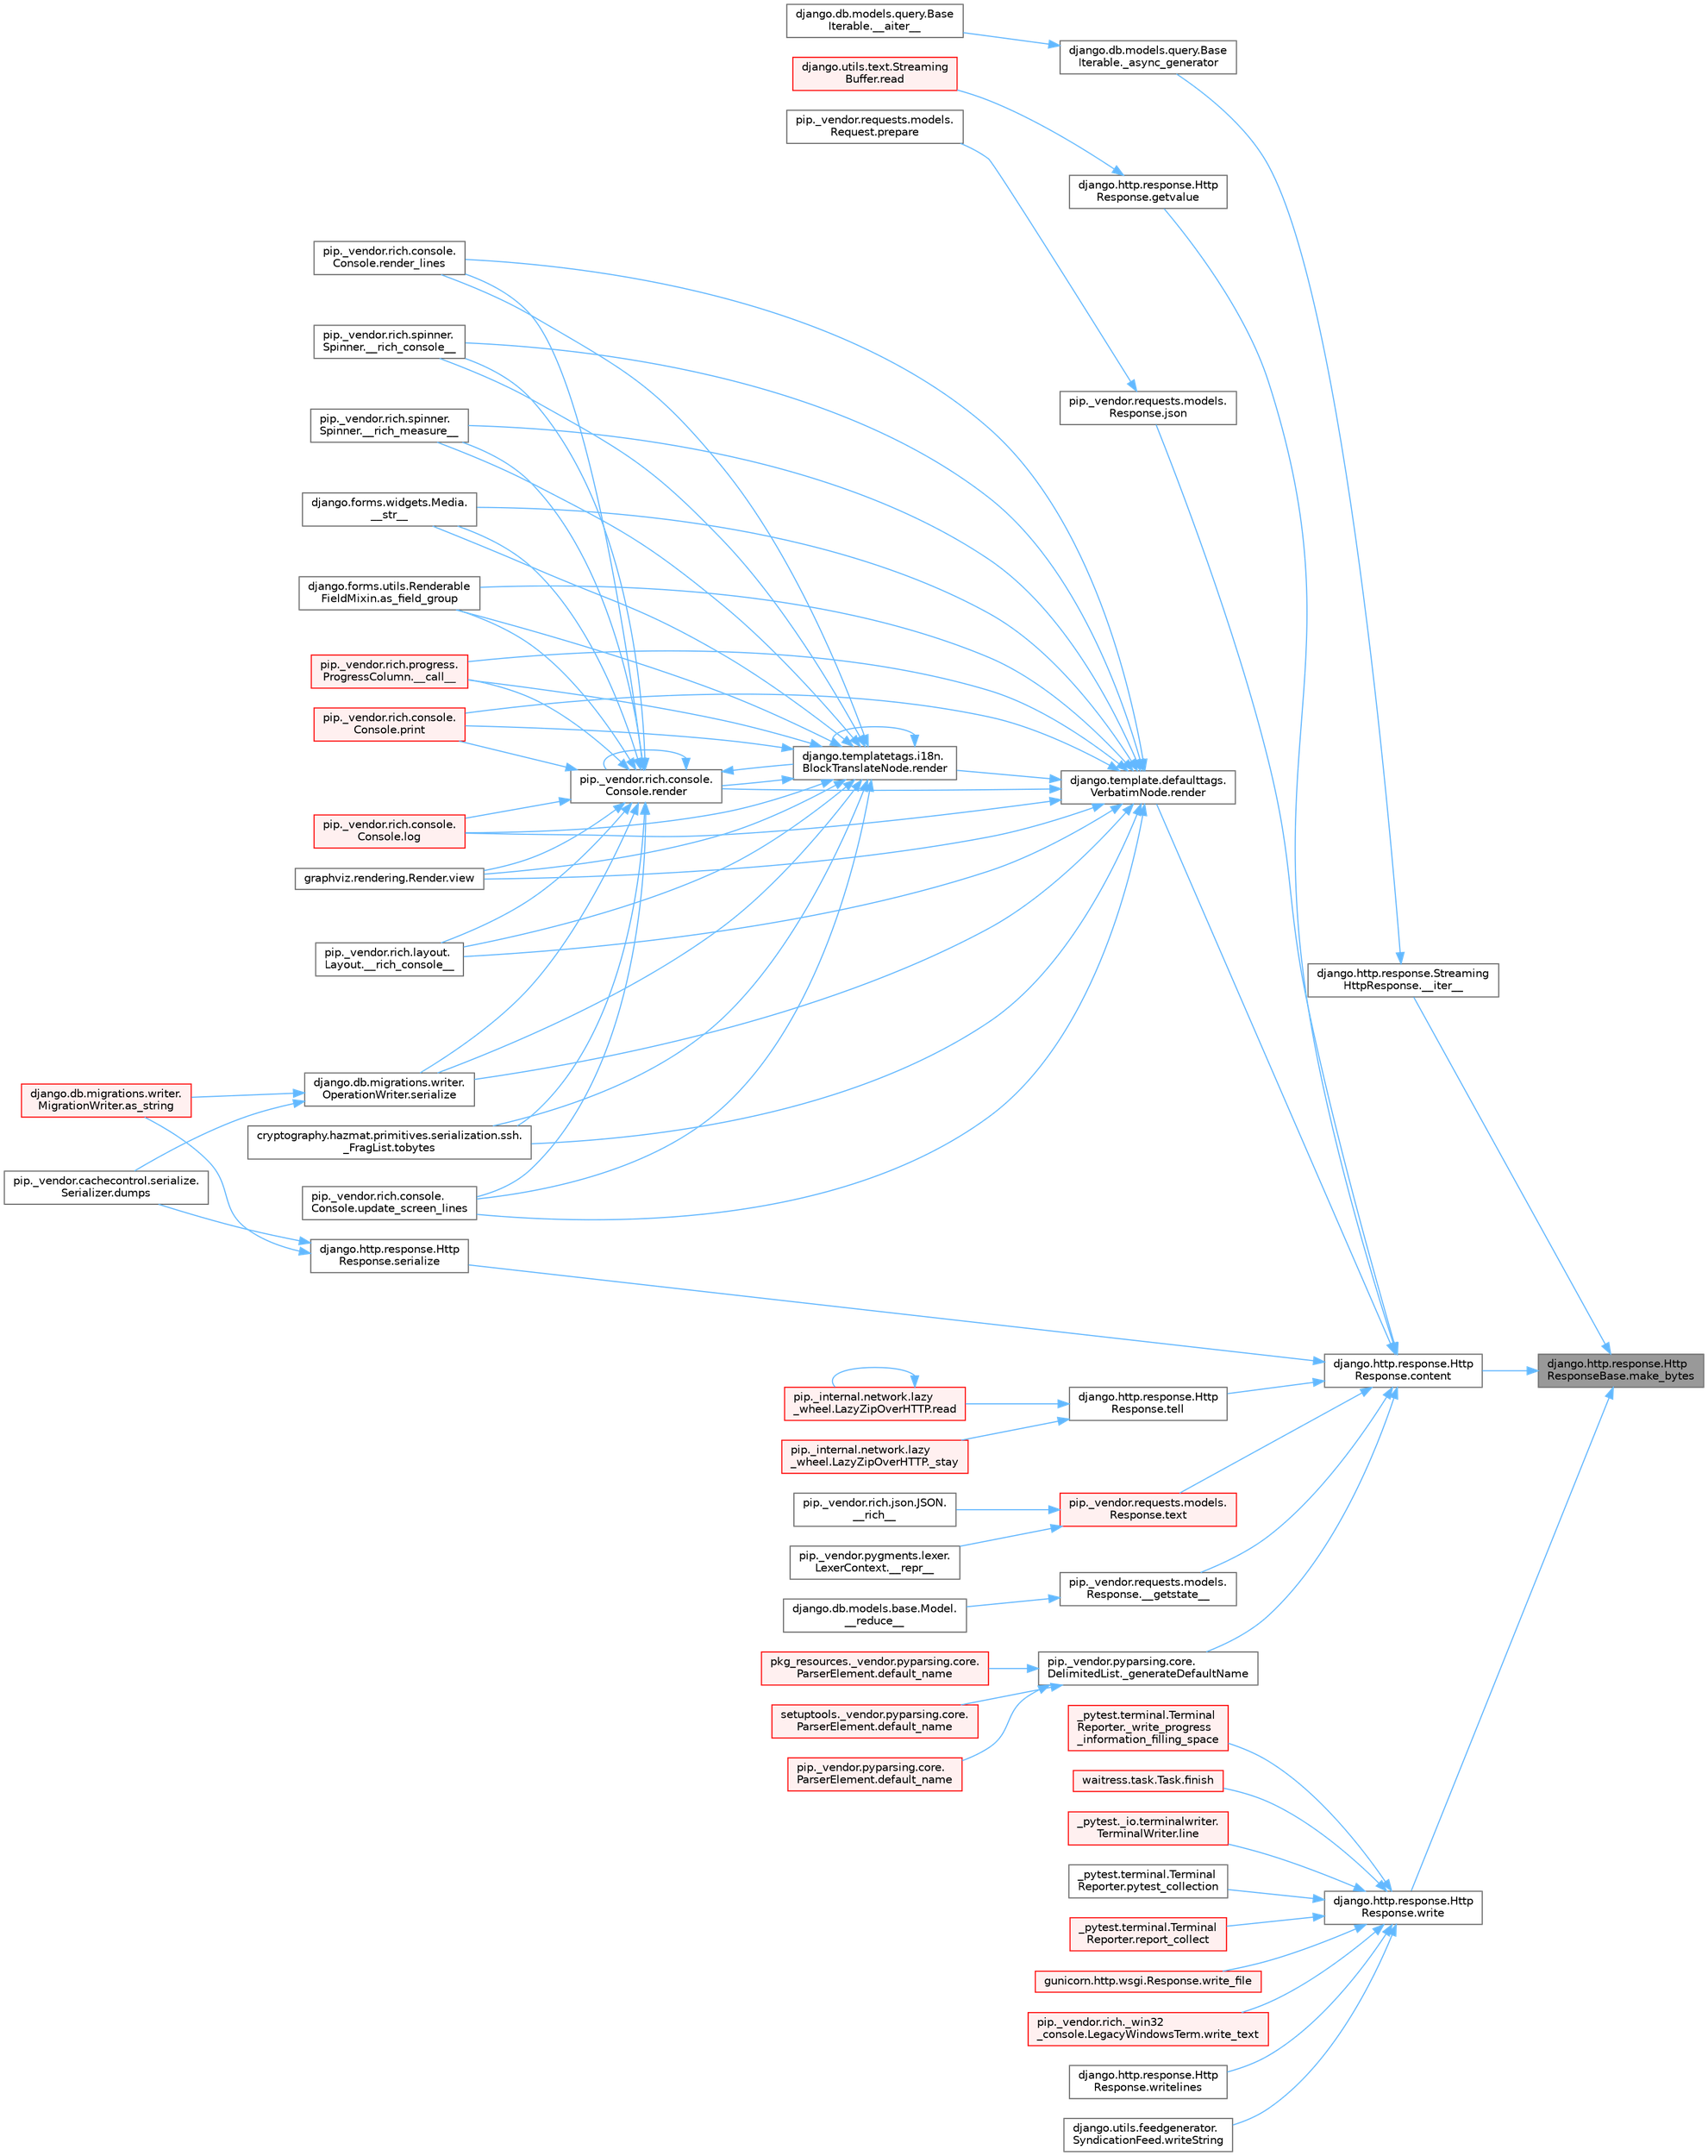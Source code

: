 digraph "django.http.response.HttpResponseBase.make_bytes"
{
 // LATEX_PDF_SIZE
  bgcolor="transparent";
  edge [fontname=Helvetica,fontsize=10,labelfontname=Helvetica,labelfontsize=10];
  node [fontname=Helvetica,fontsize=10,shape=box,height=0.2,width=0.4];
  rankdir="RL";
  Node1 [id="Node000001",label="django.http.response.Http\lResponseBase.make_bytes",height=0.2,width=0.4,color="gray40", fillcolor="grey60", style="filled", fontcolor="black",tooltip=" "];
  Node1 -> Node2 [id="edge1_Node000001_Node000002",dir="back",color="steelblue1",style="solid",tooltip=" "];
  Node2 [id="Node000002",label="django.http.response.Streaming\lHttpResponse.__iter__",height=0.2,width=0.4,color="grey40", fillcolor="white", style="filled",URL="$classdjango_1_1http_1_1response_1_1_streaming_http_response.html#a514d8a4d78fb7f4fd0f5a3ad564fc422",tooltip=" "];
  Node2 -> Node3 [id="edge2_Node000002_Node000003",dir="back",color="steelblue1",style="solid",tooltip=" "];
  Node3 [id="Node000003",label="django.db.models.query.Base\lIterable._async_generator",height=0.2,width=0.4,color="grey40", fillcolor="white", style="filled",URL="$classdjango_1_1db_1_1models_1_1query_1_1_base_iterable.html#a3ecc2267976bc6628d1fe84d78355144",tooltip=" "];
  Node3 -> Node4 [id="edge3_Node000003_Node000004",dir="back",color="steelblue1",style="solid",tooltip=" "];
  Node4 [id="Node000004",label="django.db.models.query.Base\lIterable.__aiter__",height=0.2,width=0.4,color="grey40", fillcolor="white", style="filled",URL="$classdjango_1_1db_1_1models_1_1query_1_1_base_iterable.html#a43cb23849277ca87b702f8431492e8d9",tooltip=" "];
  Node1 -> Node5 [id="edge4_Node000001_Node000005",dir="back",color="steelblue1",style="solid",tooltip=" "];
  Node5 [id="Node000005",label="django.http.response.Http\lResponse.content",height=0.2,width=0.4,color="grey40", fillcolor="white", style="filled",URL="$classdjango_1_1http_1_1response_1_1_http_response.html#a165b59cf0641c91cea6413809572e673",tooltip=" "];
  Node5 -> Node6 [id="edge5_Node000005_Node000006",dir="back",color="steelblue1",style="solid",tooltip=" "];
  Node6 [id="Node000006",label="pip._vendor.requests.models.\lResponse.__getstate__",height=0.2,width=0.4,color="grey40", fillcolor="white", style="filled",URL="$classpip_1_1__vendor_1_1requests_1_1models_1_1_response.html#ae87f8b6d1dfd21f6f813c678c06fe4ce",tooltip=" "];
  Node6 -> Node7 [id="edge6_Node000006_Node000007",dir="back",color="steelblue1",style="solid",tooltip=" "];
  Node7 [id="Node000007",label="django.db.models.base.Model.\l__reduce__",height=0.2,width=0.4,color="grey40", fillcolor="white", style="filled",URL="$classdjango_1_1db_1_1models_1_1base_1_1_model.html#a3a79ef9c3e5da2fa6380eb9f57a24f23",tooltip=" "];
  Node5 -> Node8 [id="edge7_Node000005_Node000008",dir="back",color="steelblue1",style="solid",tooltip=" "];
  Node8 [id="Node000008",label="pip._vendor.pyparsing.core.\lDelimitedList._generateDefaultName",height=0.2,width=0.4,color="grey40", fillcolor="white", style="filled",URL="$classpip_1_1__vendor_1_1pyparsing_1_1core_1_1_delimited_list.html#a82a98c131b7466295c87f81a66cba0fc",tooltip=" "];
  Node8 -> Node9 [id="edge8_Node000008_Node000009",dir="back",color="steelblue1",style="solid",tooltip=" "];
  Node9 [id="Node000009",label="pip._vendor.pyparsing.core.\lParserElement.default_name",height=0.2,width=0.4,color="red", fillcolor="#FFF0F0", style="filled",URL="$classpip_1_1__vendor_1_1pyparsing_1_1core_1_1_parser_element.html#ab02291439fc47bfa9676d61f6ae066fc",tooltip=" "];
  Node8 -> Node2333 [id="edge9_Node000008_Node002333",dir="back",color="steelblue1",style="solid",tooltip=" "];
  Node2333 [id="Node002333",label="pkg_resources._vendor.pyparsing.core.\lParserElement.default_name",height=0.2,width=0.4,color="red", fillcolor="#FFF0F0", style="filled",URL="$classpkg__resources_1_1__vendor_1_1pyparsing_1_1core_1_1_parser_element.html#aa9da32bce8f103c7ec5e35743a44f667",tooltip=" "];
  Node8 -> Node2336 [id="edge10_Node000008_Node002336",dir="back",color="steelblue1",style="solid",tooltip=" "];
  Node2336 [id="Node002336",label="setuptools._vendor.pyparsing.core.\lParserElement.default_name",height=0.2,width=0.4,color="red", fillcolor="#FFF0F0", style="filled",URL="$classsetuptools_1_1__vendor_1_1pyparsing_1_1core_1_1_parser_element.html#a6b293c245a8b4769c34490c3428249b3",tooltip=" "];
  Node5 -> Node3183 [id="edge11_Node000005_Node003183",dir="back",color="steelblue1",style="solid",tooltip=" "];
  Node3183 [id="Node003183",label="django.http.response.Http\lResponse.getvalue",height=0.2,width=0.4,color="grey40", fillcolor="white", style="filled",URL="$classdjango_1_1http_1_1response_1_1_http_response.html#ab6f8a414da35072252ef08feb7e12408",tooltip=" "];
  Node3183 -> Node2858 [id="edge12_Node003183_Node002858",dir="back",color="steelblue1",style="solid",tooltip=" "];
  Node2858 [id="Node002858",label="django.utils.text.Streaming\lBuffer.read",height=0.2,width=0.4,color="red", fillcolor="#FFF0F0", style="filled",URL="$classdjango_1_1utils_1_1text_1_1_streaming_buffer.html#a0d8c76cbb45b290915e65a79dabe0d7b",tooltip=" "];
  Node5 -> Node3184 [id="edge13_Node000005_Node003184",dir="back",color="steelblue1",style="solid",tooltip=" "];
  Node3184 [id="Node003184",label="pip._vendor.requests.models.\lResponse.json",height=0.2,width=0.4,color="grey40", fillcolor="white", style="filled",URL="$classpip_1_1__vendor_1_1requests_1_1models_1_1_response.html#a46c84df980b2a8faac756d3c8bd71112",tooltip=" "];
  Node3184 -> Node864 [id="edge14_Node003184_Node000864",dir="back",color="steelblue1",style="solid",tooltip=" "];
  Node864 [id="Node000864",label="pip._vendor.requests.models.\lRequest.prepare",height=0.2,width=0.4,color="grey40", fillcolor="white", style="filled",URL="$classpip_1_1__vendor_1_1requests_1_1models_1_1_request.html#a521f9d64b1ea263abc8fb0c3f957b2ab",tooltip=" "];
  Node5 -> Node3185 [id="edge15_Node000005_Node003185",dir="back",color="steelblue1",style="solid",tooltip=" "];
  Node3185 [id="Node003185",label="django.template.defaulttags.\lVerbatimNode.render",height=0.2,width=0.4,color="grey40", fillcolor="white", style="filled",URL="$classdjango_1_1template_1_1defaulttags_1_1_verbatim_node.html#afbf77795501170ad7df33f34dc0037cc",tooltip=" "];
  Node3185 -> Node397 [id="edge16_Node003185_Node000397",dir="back",color="steelblue1",style="solid",tooltip=" "];
  Node397 [id="Node000397",label="pip._vendor.rich.progress.\lProgressColumn.__call__",height=0.2,width=0.4,color="red", fillcolor="#FFF0F0", style="filled",URL="$classpip_1_1__vendor_1_1rich_1_1progress_1_1_progress_column.html#ae0c399be74222f949edb0fa5324cf6ea",tooltip=" "];
  Node3185 -> Node398 [id="edge17_Node003185_Node000398",dir="back",color="steelblue1",style="solid",tooltip=" "];
  Node398 [id="Node000398",label="pip._vendor.rich.layout.\lLayout.__rich_console__",height=0.2,width=0.4,color="grey40", fillcolor="white", style="filled",URL="$classpip_1_1__vendor_1_1rich_1_1layout_1_1_layout.html#ac39cb3d17d2b0324ee1b0dada41a3ebd",tooltip=" "];
  Node3185 -> Node399 [id="edge18_Node003185_Node000399",dir="back",color="steelblue1",style="solid",tooltip=" "];
  Node399 [id="Node000399",label="pip._vendor.rich.spinner.\lSpinner.__rich_console__",height=0.2,width=0.4,color="grey40", fillcolor="white", style="filled",URL="$classpip_1_1__vendor_1_1rich_1_1spinner_1_1_spinner.html#a6883d8dced19ac48d4dfc74f776357fd",tooltip=" "];
  Node3185 -> Node400 [id="edge19_Node003185_Node000400",dir="back",color="steelblue1",style="solid",tooltip=" "];
  Node400 [id="Node000400",label="pip._vendor.rich.spinner.\lSpinner.__rich_measure__",height=0.2,width=0.4,color="grey40", fillcolor="white", style="filled",URL="$classpip_1_1__vendor_1_1rich_1_1spinner_1_1_spinner.html#a89745682c823c44a31bae8e8d07869f5",tooltip=" "];
  Node3185 -> Node401 [id="edge20_Node003185_Node000401",dir="back",color="steelblue1",style="solid",tooltip=" "];
  Node401 [id="Node000401",label="django.forms.widgets.Media.\l__str__",height=0.2,width=0.4,color="grey40", fillcolor="white", style="filled",URL="$classdjango_1_1forms_1_1widgets_1_1_media.html#ae1651710548a7d9f14f036d035012d21",tooltip=" "];
  Node3185 -> Node402 [id="edge21_Node003185_Node000402",dir="back",color="steelblue1",style="solid",tooltip=" "];
  Node402 [id="Node000402",label="django.forms.utils.Renderable\lFieldMixin.as_field_group",height=0.2,width=0.4,color="grey40", fillcolor="white", style="filled",URL="$classdjango_1_1forms_1_1utils_1_1_renderable_field_mixin.html#a1e9a1b4f790ea694431554267fd5d74c",tooltip=" "];
  Node3185 -> Node403 [id="edge22_Node003185_Node000403",dir="back",color="steelblue1",style="solid",tooltip=" "];
  Node403 [id="Node000403",label="pip._vendor.rich.console.\lConsole.log",height=0.2,width=0.4,color="red", fillcolor="#FFF0F0", style="filled",URL="$classpip_1_1__vendor_1_1rich_1_1console_1_1_console.html#af9c77e39f9413fc2b134c60cfa23b0f1",tooltip=" "];
  Node3185 -> Node558 [id="edge23_Node003185_Node000558",dir="back",color="steelblue1",style="solid",tooltip=" "];
  Node558 [id="Node000558",label="pip._vendor.rich.console.\lConsole.print",height=0.2,width=0.4,color="red", fillcolor="#FFF0F0", style="filled",URL="$classpip_1_1__vendor_1_1rich_1_1console_1_1_console.html#af954370cdbb49236b597f2c11064549d",tooltip=" "];
  Node3185 -> Node871 [id="edge24_Node003185_Node000871",dir="back",color="steelblue1",style="solid",tooltip=" "];
  Node871 [id="Node000871",label="django.templatetags.i18n.\lBlockTranslateNode.render",height=0.2,width=0.4,color="grey40", fillcolor="white", style="filled",URL="$classdjango_1_1templatetags_1_1i18n_1_1_block_translate_node.html#aaf05bebfd02c1c4b676387ada0357832",tooltip=" "];
  Node871 -> Node397 [id="edge25_Node000871_Node000397",dir="back",color="steelblue1",style="solid",tooltip=" "];
  Node871 -> Node398 [id="edge26_Node000871_Node000398",dir="back",color="steelblue1",style="solid",tooltip=" "];
  Node871 -> Node399 [id="edge27_Node000871_Node000399",dir="back",color="steelblue1",style="solid",tooltip=" "];
  Node871 -> Node400 [id="edge28_Node000871_Node000400",dir="back",color="steelblue1",style="solid",tooltip=" "];
  Node871 -> Node401 [id="edge29_Node000871_Node000401",dir="back",color="steelblue1",style="solid",tooltip=" "];
  Node871 -> Node402 [id="edge30_Node000871_Node000402",dir="back",color="steelblue1",style="solid",tooltip=" "];
  Node871 -> Node403 [id="edge31_Node000871_Node000403",dir="back",color="steelblue1",style="solid",tooltip=" "];
  Node871 -> Node558 [id="edge32_Node000871_Node000558",dir="back",color="steelblue1",style="solid",tooltip=" "];
  Node871 -> Node871 [id="edge33_Node000871_Node000871",dir="back",color="steelblue1",style="solid",tooltip=" "];
  Node871 -> Node872 [id="edge34_Node000871_Node000872",dir="back",color="steelblue1",style="solid",tooltip=" "];
  Node872 [id="Node000872",label="pip._vendor.rich.console.\lConsole.render",height=0.2,width=0.4,color="grey40", fillcolor="white", style="filled",URL="$classpip_1_1__vendor_1_1rich_1_1console_1_1_console.html#a9551b8254c573105adde80622393a938",tooltip=" "];
  Node872 -> Node397 [id="edge35_Node000872_Node000397",dir="back",color="steelblue1",style="solid",tooltip=" "];
  Node872 -> Node398 [id="edge36_Node000872_Node000398",dir="back",color="steelblue1",style="solid",tooltip=" "];
  Node872 -> Node399 [id="edge37_Node000872_Node000399",dir="back",color="steelblue1",style="solid",tooltip=" "];
  Node872 -> Node400 [id="edge38_Node000872_Node000400",dir="back",color="steelblue1",style="solid",tooltip=" "];
  Node872 -> Node401 [id="edge39_Node000872_Node000401",dir="back",color="steelblue1",style="solid",tooltip=" "];
  Node872 -> Node402 [id="edge40_Node000872_Node000402",dir="back",color="steelblue1",style="solid",tooltip=" "];
  Node872 -> Node403 [id="edge41_Node000872_Node000403",dir="back",color="steelblue1",style="solid",tooltip=" "];
  Node872 -> Node558 [id="edge42_Node000872_Node000558",dir="back",color="steelblue1",style="solid",tooltip=" "];
  Node872 -> Node871 [id="edge43_Node000872_Node000871",dir="back",color="steelblue1",style="solid",tooltip=" "];
  Node872 -> Node872 [id="edge44_Node000872_Node000872",dir="back",color="steelblue1",style="solid",tooltip=" "];
  Node872 -> Node873 [id="edge45_Node000872_Node000873",dir="back",color="steelblue1",style="solid",tooltip=" "];
  Node873 [id="Node000873",label="pip._vendor.rich.console.\lConsole.render_lines",height=0.2,width=0.4,color="grey40", fillcolor="white", style="filled",URL="$classpip_1_1__vendor_1_1rich_1_1console_1_1_console.html#a5818808a49db20c5bee6986425f96f14",tooltip=" "];
  Node872 -> Node874 [id="edge46_Node000872_Node000874",dir="back",color="steelblue1",style="solid",tooltip=" "];
  Node874 [id="Node000874",label="django.db.migrations.writer.\lOperationWriter.serialize",height=0.2,width=0.4,color="grey40", fillcolor="white", style="filled",URL="$classdjango_1_1db_1_1migrations_1_1writer_1_1_operation_writer.html#a866e8d13e1c54a35d74e9a6b0383b2f8",tooltip=" "];
  Node874 -> Node875 [id="edge47_Node000874_Node000875",dir="back",color="steelblue1",style="solid",tooltip=" "];
  Node875 [id="Node000875",label="django.db.migrations.writer.\lMigrationWriter.as_string",height=0.2,width=0.4,color="red", fillcolor="#FFF0F0", style="filled",URL="$classdjango_1_1db_1_1migrations_1_1writer_1_1_migration_writer.html#a4cf831cf0ce1f20f21c7e5ce5ec60980",tooltip=" "];
  Node874 -> Node2379 [id="edge48_Node000874_Node002379",dir="back",color="steelblue1",style="solid",tooltip=" "];
  Node2379 [id="Node002379",label="pip._vendor.cachecontrol.serialize.\lSerializer.dumps",height=0.2,width=0.4,color="grey40", fillcolor="white", style="filled",URL="$classpip_1_1__vendor_1_1cachecontrol_1_1serialize_1_1_serializer.html#af9655b2c82e5c0e3d17fd611d32c7804",tooltip=" "];
  Node872 -> Node1213 [id="edge49_Node000872_Node001213",dir="back",color="steelblue1",style="solid",tooltip=" "];
  Node1213 [id="Node001213",label="cryptography.hazmat.primitives.serialization.ssh.\l_FragList.tobytes",height=0.2,width=0.4,color="grey40", fillcolor="white", style="filled",URL="$classcryptography_1_1hazmat_1_1primitives_1_1serialization_1_1ssh_1_1___frag_list.html#a195dd4e7c741624829a13af53fa3de38",tooltip=" "];
  Node872 -> Node1214 [id="edge50_Node000872_Node001214",dir="back",color="steelblue1",style="solid",tooltip=" "];
  Node1214 [id="Node001214",label="pip._vendor.rich.console.\lConsole.update_screen_lines",height=0.2,width=0.4,color="grey40", fillcolor="white", style="filled",URL="$classpip_1_1__vendor_1_1rich_1_1console_1_1_console.html#a21cfe5af86ec7533f23d45fe2969817e",tooltip=" "];
  Node872 -> Node1215 [id="edge51_Node000872_Node001215",dir="back",color="steelblue1",style="solid",tooltip=" "];
  Node1215 [id="Node001215",label="graphviz.rendering.Render.view",height=0.2,width=0.4,color="grey40", fillcolor="white", style="filled",URL="$classgraphviz_1_1rendering_1_1_render.html#a53169c422996b9a7e92b5580c13914e2",tooltip=" "];
  Node871 -> Node873 [id="edge52_Node000871_Node000873",dir="back",color="steelblue1",style="solid",tooltip=" "];
  Node871 -> Node874 [id="edge53_Node000871_Node000874",dir="back",color="steelblue1",style="solid",tooltip=" "];
  Node871 -> Node1213 [id="edge54_Node000871_Node001213",dir="back",color="steelblue1",style="solid",tooltip=" "];
  Node871 -> Node1214 [id="edge55_Node000871_Node001214",dir="back",color="steelblue1",style="solid",tooltip=" "];
  Node871 -> Node1215 [id="edge56_Node000871_Node001215",dir="back",color="steelblue1",style="solid",tooltip=" "];
  Node3185 -> Node872 [id="edge57_Node003185_Node000872",dir="back",color="steelblue1",style="solid",tooltip=" "];
  Node3185 -> Node873 [id="edge58_Node003185_Node000873",dir="back",color="steelblue1",style="solid",tooltip=" "];
  Node3185 -> Node874 [id="edge59_Node003185_Node000874",dir="back",color="steelblue1",style="solid",tooltip=" "];
  Node3185 -> Node1213 [id="edge60_Node003185_Node001213",dir="back",color="steelblue1",style="solid",tooltip=" "];
  Node3185 -> Node1214 [id="edge61_Node003185_Node001214",dir="back",color="steelblue1",style="solid",tooltip=" "];
  Node3185 -> Node1215 [id="edge62_Node003185_Node001215",dir="back",color="steelblue1",style="solid",tooltip=" "];
  Node5 -> Node3186 [id="edge63_Node000005_Node003186",dir="back",color="steelblue1",style="solid",tooltip=" "];
  Node3186 [id="Node003186",label="django.http.response.Http\lResponse.serialize",height=0.2,width=0.4,color="grey40", fillcolor="white", style="filled",URL="$classdjango_1_1http_1_1response_1_1_http_response.html#aa1b2b4d5715937b2fd07b55a825d2e17",tooltip=" "];
  Node3186 -> Node875 [id="edge64_Node003186_Node000875",dir="back",color="steelblue1",style="solid",tooltip=" "];
  Node3186 -> Node2379 [id="edge65_Node003186_Node002379",dir="back",color="steelblue1",style="solid",tooltip=" "];
  Node5 -> Node3187 [id="edge66_Node000005_Node003187",dir="back",color="steelblue1",style="solid",tooltip=" "];
  Node3187 [id="Node003187",label="django.http.response.Http\lResponse.tell",height=0.2,width=0.4,color="grey40", fillcolor="white", style="filled",URL="$classdjango_1_1http_1_1response_1_1_http_response.html#a3ebb80b8c6b34a25d50f6fe713c8a050",tooltip=" "];
  Node3187 -> Node1094 [id="edge67_Node003187_Node001094",dir="back",color="steelblue1",style="solid",tooltip=" "];
  Node1094 [id="Node001094",label="pip._internal.network.lazy\l_wheel.LazyZipOverHTTP._stay",height=0.2,width=0.4,color="red", fillcolor="#FFF0F0", style="filled",URL="$classpip_1_1__internal_1_1network_1_1lazy__wheel_1_1_lazy_zip_over_h_t_t_p.html#a757f463c119369d7ac94764fa5d8b053",tooltip=" "];
  Node3187 -> Node1093 [id="edge68_Node003187_Node001093",dir="back",color="steelblue1",style="solid",tooltip=" "];
  Node1093 [id="Node001093",label="pip._internal.network.lazy\l_wheel.LazyZipOverHTTP.read",height=0.2,width=0.4,color="red", fillcolor="#FFF0F0", style="filled",URL="$classpip_1_1__internal_1_1network_1_1lazy__wheel_1_1_lazy_zip_over_h_t_t_p.html#adb8837e292941df2568b4de4082ecf19",tooltip=" "];
  Node1093 -> Node1093 [id="edge69_Node001093_Node001093",dir="back",color="steelblue1",style="solid",tooltip=" "];
  Node5 -> Node3188 [id="edge70_Node000005_Node003188",dir="back",color="steelblue1",style="solid",tooltip=" "];
  Node3188 [id="Node003188",label="pip._vendor.requests.models.\lResponse.text",height=0.2,width=0.4,color="red", fillcolor="#FFF0F0", style="filled",URL="$classpip_1_1__vendor_1_1requests_1_1models_1_1_response.html#a4a65383cecd29017a4540c28ee513ed3",tooltip=" "];
  Node3188 -> Node3189 [id="edge71_Node003188_Node003189",dir="back",color="steelblue1",style="solid",tooltip=" "];
  Node3189 [id="Node003189",label="pip._vendor.pygments.lexer.\lLexerContext.__repr__",height=0.2,width=0.4,color="grey40", fillcolor="white", style="filled",URL="$classpip_1_1__vendor_1_1pygments_1_1lexer_1_1_lexer_context.html#ac7f96333a4908e82c6a05869a6af0bef",tooltip=" "];
  Node3188 -> Node3190 [id="edge72_Node003188_Node003190",dir="back",color="steelblue1",style="solid",tooltip=" "];
  Node3190 [id="Node003190",label="pip._vendor.rich.json.JSON.\l__rich__",height=0.2,width=0.4,color="grey40", fillcolor="white", style="filled",URL="$classpip_1_1__vendor_1_1rich_1_1json_1_1_j_s_o_n.html#a15d567e52442743450bd483bf9070fa6",tooltip=" "];
  Node1 -> Node3196 [id="edge73_Node000001_Node003196",dir="back",color="steelblue1",style="solid",tooltip=" "];
  Node3196 [id="Node003196",label="django.http.response.Http\lResponse.write",height=0.2,width=0.4,color="grey40", fillcolor="white", style="filled",URL="$classdjango_1_1http_1_1response_1_1_http_response.html#ac159fb36270c736cfc19334cd8350091",tooltip=" "];
  Node3196 -> Node214 [id="edge74_Node003196_Node000214",dir="back",color="steelblue1",style="solid",tooltip=" "];
  Node214 [id="Node000214",label="_pytest.terminal.Terminal\lReporter._write_progress\l_information_filling_space",height=0.2,width=0.4,color="red", fillcolor="#FFF0F0", style="filled",URL="$class__pytest_1_1terminal_1_1_terminal_reporter.html#a915f19bb955611b65c211c611c4568b1",tooltip=" "];
  Node3196 -> Node217 [id="edge75_Node003196_Node000217",dir="back",color="steelblue1",style="solid",tooltip=" "];
  Node217 [id="Node000217",label="waitress.task.Task.finish",height=0.2,width=0.4,color="red", fillcolor="#FFF0F0", style="filled",URL="$classwaitress_1_1task_1_1_task.html#a1e94739ac27e14a159d0e17c6d3e54b2",tooltip=" "];
  Node3196 -> Node286 [id="edge76_Node003196_Node000286",dir="back",color="steelblue1",style="solid",tooltip=" "];
  Node286 [id="Node000286",label="_pytest._io.terminalwriter.\lTerminalWriter.line",height=0.2,width=0.4,color="red", fillcolor="#FFF0F0", style="filled",URL="$class__pytest_1_1__io_1_1terminalwriter_1_1_terminal_writer.html#a70c206b6c71b946771673c95d93d5d5a",tooltip=" "];
  Node3196 -> Node650 [id="edge77_Node003196_Node000650",dir="back",color="steelblue1",style="solid",tooltip=" "];
  Node650 [id="Node000650",label="_pytest.terminal.Terminal\lReporter.pytest_collection",height=0.2,width=0.4,color="grey40", fillcolor="white", style="filled",URL="$class__pytest_1_1terminal_1_1_terminal_reporter.html#a1c7fd0ed91d4a12bb30c452d893e467f",tooltip=" "];
  Node3196 -> Node651 [id="edge78_Node003196_Node000651",dir="back",color="steelblue1",style="solid",tooltip=" "];
  Node651 [id="Node000651",label="_pytest.terminal.Terminal\lReporter.report_collect",height=0.2,width=0.4,color="red", fillcolor="#FFF0F0", style="filled",URL="$class__pytest_1_1terminal_1_1_terminal_reporter.html#a8aaee1238de041e936a2d65c80d5458b",tooltip=" "];
  Node3196 -> Node654 [id="edge79_Node003196_Node000654",dir="back",color="steelblue1",style="solid",tooltip=" "];
  Node654 [id="Node000654",label="gunicorn.http.wsgi.Response.write_file",height=0.2,width=0.4,color="red", fillcolor="#FFF0F0", style="filled",URL="$classgunicorn_1_1http_1_1wsgi_1_1_response.html#a469fe7554d4ffcd4dd1497f24d216329",tooltip=" "];
  Node3196 -> Node656 [id="edge80_Node003196_Node000656",dir="back",color="steelblue1",style="solid",tooltip=" "];
  Node656 [id="Node000656",label="pip._vendor.rich._win32\l_console.LegacyWindowsTerm.write_text",height=0.2,width=0.4,color="red", fillcolor="#FFF0F0", style="filled",URL="$classpip_1_1__vendor_1_1rich_1_1__win32__console_1_1_legacy_windows_term.html#a285165149598e15cac2caf4d03385612",tooltip=" "];
  Node3196 -> Node658 [id="edge81_Node003196_Node000658",dir="back",color="steelblue1",style="solid",tooltip=" "];
  Node658 [id="Node000658",label="django.http.response.Http\lResponse.writelines",height=0.2,width=0.4,color="grey40", fillcolor="white", style="filled",URL="$classdjango_1_1http_1_1response_1_1_http_response.html#aceaa0c2997dfd21c34c44056e7292914",tooltip=" "];
  Node3196 -> Node659 [id="edge82_Node003196_Node000659",dir="back",color="steelblue1",style="solid",tooltip=" "];
  Node659 [id="Node000659",label="django.utils.feedgenerator.\lSyndicationFeed.writeString",height=0.2,width=0.4,color="grey40", fillcolor="white", style="filled",URL="$classdjango_1_1utils_1_1feedgenerator_1_1_syndication_feed.html#a78aa2a245467085cb79cdca0dc35f677",tooltip=" "];
}
